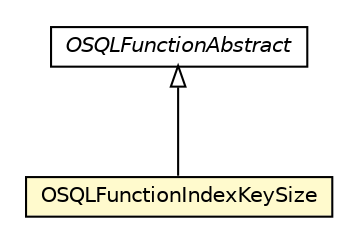 #!/usr/local/bin/dot
#
# Class diagram 
# Generated by UMLGraph version R5_6-24-gf6e263 (http://www.umlgraph.org/)
#

digraph G {
	edge [fontname="Helvetica",fontsize=10,labelfontname="Helvetica",labelfontsize=10];
	node [fontname="Helvetica",fontsize=10,shape=plaintext];
	nodesep=0.25;
	ranksep=0.5;
	// com.orientechnologies.orient.core.sql.functions.OSQLFunctionAbstract
	c5911158 [label=<<table title="com.orientechnologies.orient.core.sql.functions.OSQLFunctionAbstract" border="0" cellborder="1" cellspacing="0" cellpadding="2" port="p" href="../OSQLFunctionAbstract.html">
		<tr><td><table border="0" cellspacing="0" cellpadding="1">
<tr><td align="center" balign="center"><font face="Helvetica-Oblique"> OSQLFunctionAbstract </font></td></tr>
		</table></td></tr>
		</table>>, URL="../OSQLFunctionAbstract.html", fontname="Helvetica", fontcolor="black", fontsize=10.0];
	// com.orientechnologies.orient.core.sql.functions.misc.OSQLFunctionIndexKeySize
	c5911167 [label=<<table title="com.orientechnologies.orient.core.sql.functions.misc.OSQLFunctionIndexKeySize" border="0" cellborder="1" cellspacing="0" cellpadding="2" port="p" bgcolor="lemonChiffon" href="./OSQLFunctionIndexKeySize.html">
		<tr><td><table border="0" cellspacing="0" cellpadding="1">
<tr><td align="center" balign="center"> OSQLFunctionIndexKeySize </td></tr>
		</table></td></tr>
		</table>>, URL="./OSQLFunctionIndexKeySize.html", fontname="Helvetica", fontcolor="black", fontsize=10.0];
	//com.orientechnologies.orient.core.sql.functions.misc.OSQLFunctionIndexKeySize extends com.orientechnologies.orient.core.sql.functions.OSQLFunctionAbstract
	c5911158:p -> c5911167:p [dir=back,arrowtail=empty];
}

